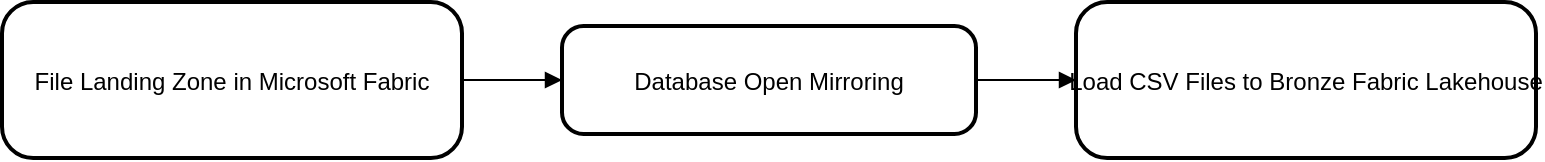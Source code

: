 <mxfile version="26.1.0">
  <diagram name="Page-1" id="47hptsfWSIeLPeiYMl_N">
    <mxGraphModel>
      <root>
        <mxCell id="0" />
        <mxCell id="1" parent="0" />
        <mxCell id="2" value="File Landing Zone in Microsoft Fabric" style="rounded=1;arcSize=20;strokeWidth=2" vertex="1" parent="1">
          <mxGeometry x="8" y="8" width="230" height="78" as="geometry" />
        </mxCell>
        <mxCell id="3" value="Database Open Mirroring" style="rounded=1;arcSize=20;strokeWidth=2" vertex="1" parent="1">
          <mxGeometry x="288" y="20" width="207" height="54" as="geometry" />
        </mxCell>
        <mxCell id="4" value="Load CSV Files to Bronze Fabric Lakehouse" style="rounded=1;arcSize=20;strokeWidth=2" vertex="1" parent="1">
          <mxGeometry x="545" y="8" width="230" height="78" as="geometry" />
        </mxCell>
        <mxCell id="5" value="" style="curved=1;startArrow=none;endArrow=block;exitX=1;exitY=0.5;entryX=0;entryY=0.5;" edge="1" parent="1" source="2" target="3">
          <mxGeometry relative="1" as="geometry">
            <Array as="points" />
          </mxGeometry>
        </mxCell>
        <mxCell id="6" value="" style="curved=1;startArrow=none;endArrow=block;exitX=1;exitY=0.5;entryX=0;entryY=0.5;" edge="1" parent="1" source="3" target="4">
          <mxGeometry relative="1" as="geometry">
            <Array as="points" />
          </mxGeometry>
        </mxCell>
      </root>
    </mxGraphModel>
  </diagram>
</mxfile>
